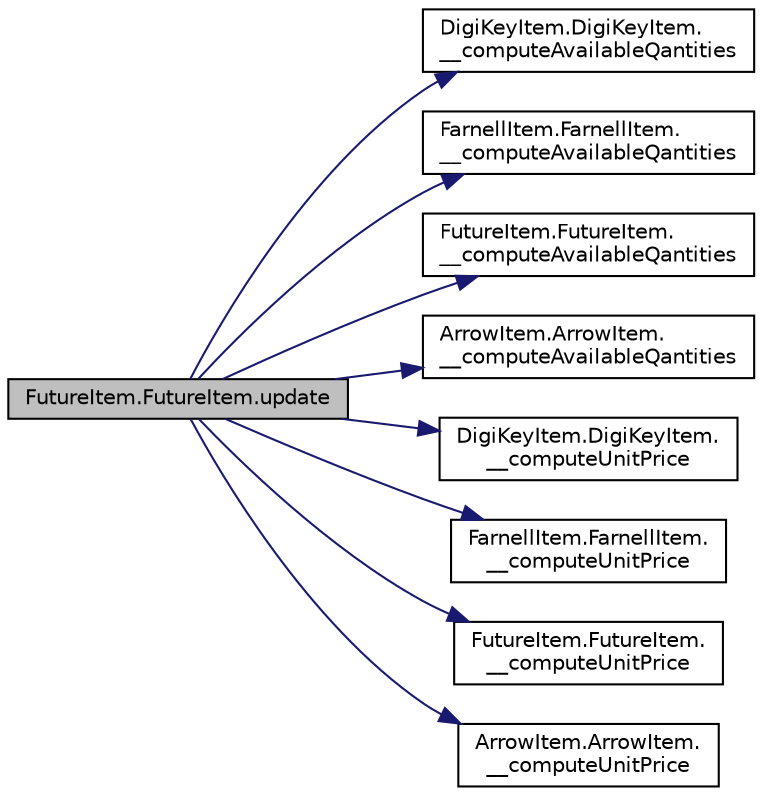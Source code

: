digraph "FutureItem.FutureItem.update"
{
 // LATEX_PDF_SIZE
  edge [fontname="Helvetica",fontsize="10",labelfontname="Helvetica",labelfontsize="10"];
  node [fontname="Helvetica",fontsize="10",shape=record];
  rankdir="LR";
  Node1 [label="FutureItem.FutureItem.update",height=0.2,width=0.4,color="black", fillcolor="grey75", style="filled", fontcolor="black",tooltip=" "];
  Node1 -> Node2 [color="midnightblue",fontsize="10",style="solid",fontname="Helvetica"];
  Node2 [label="DigiKeyItem.DigiKeyItem.\l__computeAvailableQantities",height=0.2,width=0.4,color="black", fillcolor="white", style="filled",URL="$class_digi_key_item_1_1_digi_key_item.html#a73e878ce65648786d533f2f77d4f6781",tooltip=" "];
  Node1 -> Node3 [color="midnightblue",fontsize="10",style="solid",fontname="Helvetica"];
  Node3 [label="FarnellItem.FarnellItem.\l__computeAvailableQantities",height=0.2,width=0.4,color="black", fillcolor="white", style="filled",URL="$class_farnell_item_1_1_farnell_item.html#af802aaf69d1bbc7be8aba86d8aebccf9",tooltip=" "];
  Node1 -> Node4 [color="midnightblue",fontsize="10",style="solid",fontname="Helvetica"];
  Node4 [label="FutureItem.FutureItem.\l__computeAvailableQantities",height=0.2,width=0.4,color="black", fillcolor="white", style="filled",URL="$class_future_item_1_1_future_item.html#a9bc5b0bf89619ef4ab8ed6ccbf98b64e",tooltip=" "];
  Node1 -> Node5 [color="midnightblue",fontsize="10",style="solid",fontname="Helvetica"];
  Node5 [label="ArrowItem.ArrowItem.\l__computeAvailableQantities",height=0.2,width=0.4,color="black", fillcolor="white", style="filled",URL="$class_arrow_item_1_1_arrow_item.html#adf2b36e8874dfe1b8e163ed4cf00d8fa",tooltip=" "];
  Node1 -> Node6 [color="midnightblue",fontsize="10",style="solid",fontname="Helvetica"];
  Node6 [label="DigiKeyItem.DigiKeyItem.\l__computeUnitPrice",height=0.2,width=0.4,color="black", fillcolor="white", style="filled",URL="$class_digi_key_item_1_1_digi_key_item.html#a1b7da28ef6f575c84cb7d599a410eb06",tooltip=" "];
  Node1 -> Node7 [color="midnightblue",fontsize="10",style="solid",fontname="Helvetica"];
  Node7 [label="FarnellItem.FarnellItem.\l__computeUnitPrice",height=0.2,width=0.4,color="black", fillcolor="white", style="filled",URL="$class_farnell_item_1_1_farnell_item.html#af0c3239365fa16d7c2855e0bc0af064e",tooltip=" "];
  Node1 -> Node8 [color="midnightblue",fontsize="10",style="solid",fontname="Helvetica"];
  Node8 [label="FutureItem.FutureItem.\l__computeUnitPrice",height=0.2,width=0.4,color="black", fillcolor="white", style="filled",URL="$class_future_item_1_1_future_item.html#a08f05093731370e8f71bc61989848ad3",tooltip=" "];
  Node1 -> Node9 [color="midnightblue",fontsize="10",style="solid",fontname="Helvetica"];
  Node9 [label="ArrowItem.ArrowItem.\l__computeUnitPrice",height=0.2,width=0.4,color="black", fillcolor="white", style="filled",URL="$class_arrow_item_1_1_arrow_item.html#a21e95bd101d434c18c9bf3b17c8cbc8d",tooltip=" "];
}
